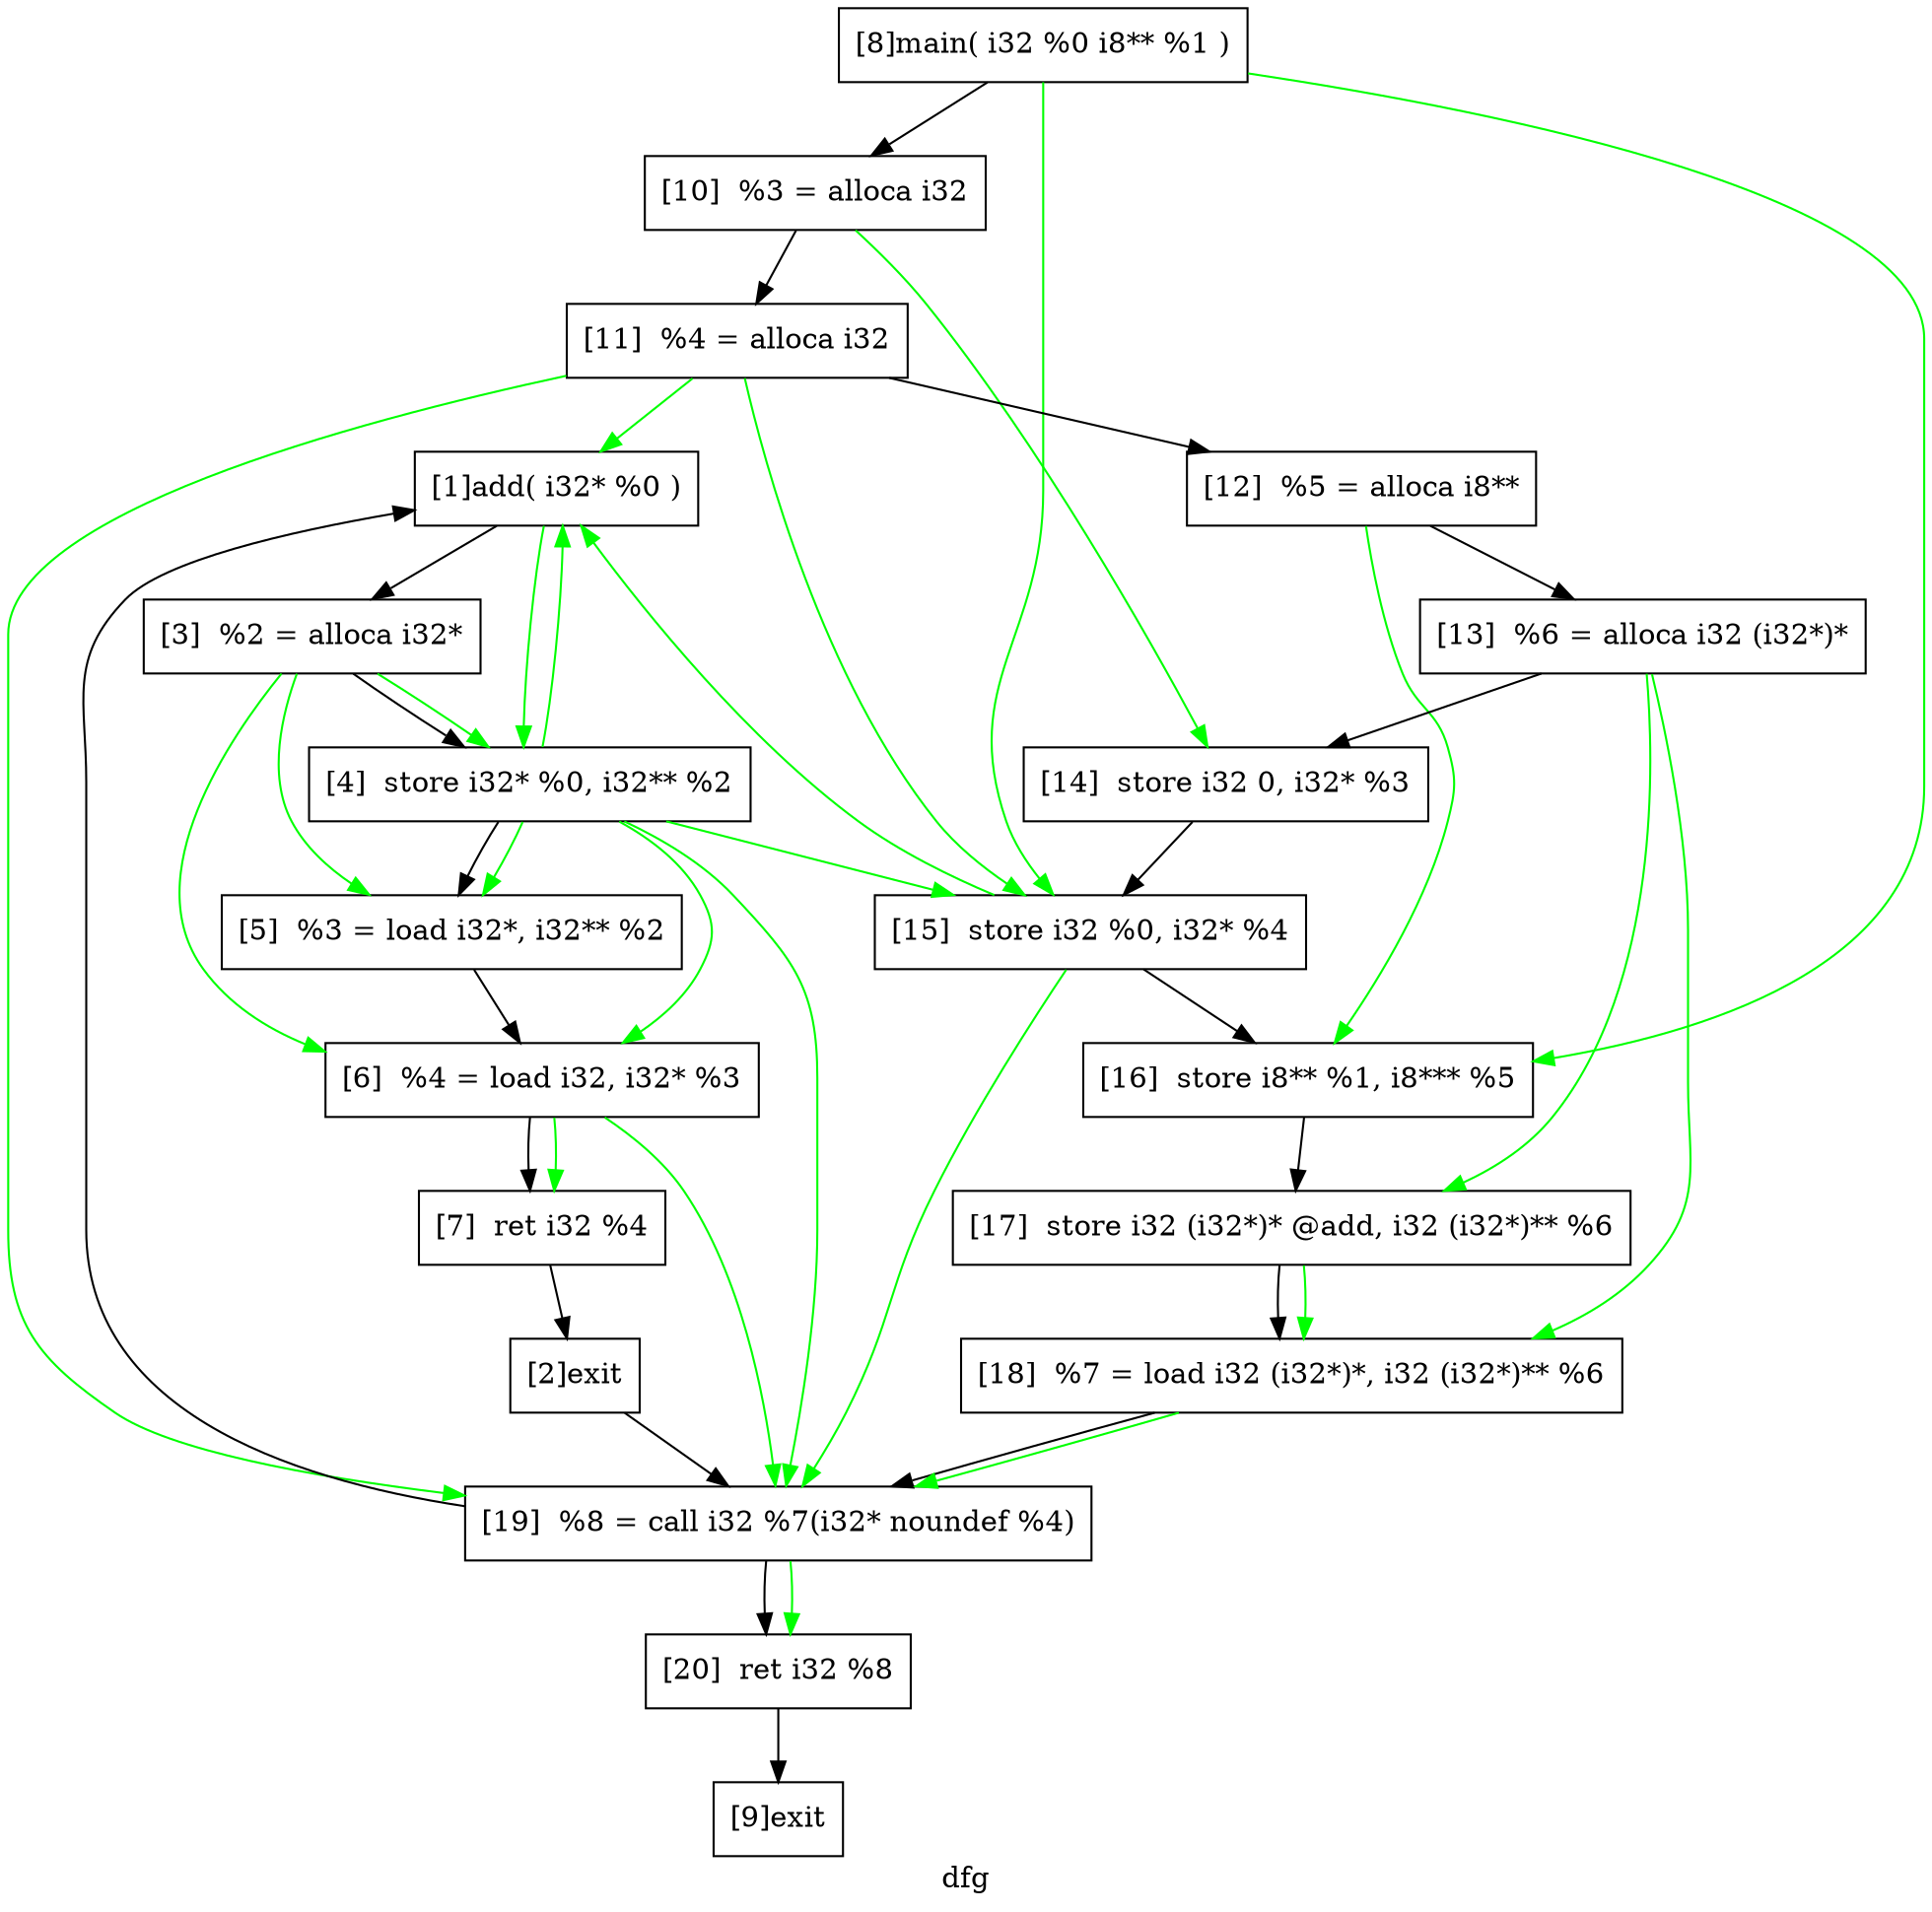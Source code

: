 digraph "dfg"{
	label="dfg";


	// Define the nodes
	N1 [shape=rectangle, color=black,label="[1]add( i32* %0 )"];
	N2 [shape=rectangle, color=black,label="[2]exit"];
	N3 [shape=rectangle, color=black,label="[3]  %2 = alloca i32*"];
	N4 [shape=rectangle, color=black,label="[4]  store i32* %0, i32** %2"];
	N5 [shape=rectangle, color=black,label="[5]  %3 = load i32*, i32** %2"];
	N6 [shape=rectangle, color=black,label="[6]  %4 = load i32, i32* %3"];
	N7 [shape=rectangle, color=black,label="[7]  ret i32 %4"];
	N8 [shape=rectangle, color=black,label="[8]main( i32 %0 i8** %1 )"];
	N9 [shape=rectangle, color=black,label="[9]exit"];
	N10 [shape=rectangle, color=black,label="[10]  %3 = alloca i32"];
	N11 [shape=rectangle, color=black,label="[11]  %4 = alloca i32"];
	N12 [shape=rectangle, color=black,label="[12]  %5 = alloca i8**"];
	N13 [shape=rectangle, color=black,label="[13]  %6 = alloca i32 (i32*)*"];
	N14 [shape=rectangle, color=black,label="[14]  store i32 0, i32* %3"];
	N15 [shape=rectangle, color=black,label="[15]  store i32 %0, i32* %4"];
	N16 [shape=rectangle, color=black,label="[16]  store i8** %1, i8*** %5"];
	N17 [shape=rectangle, color=black,label="[17]  store i32 (i32*)* @add, i32 (i32*)** %6"];
	N18 [shape=rectangle, color=black,label="[18]  %7 = load i32 (i32*)*, i32 (i32*)** %6"];
	N19 [shape=rectangle, color=black,label="[19]  %8 = call i32 %7(i32* noundef %4)"];
	N20 [shape=rectangle, color=black,label="[20]  ret i32 %8"];


	// Define the edges
	N1 -> N3[color=black,label=""];
	N1 -> N4[color=green,label=""];
	N2 -> N19[color=black,label=""];
	N3 -> N4[color=black,label=""];
	N3 -> N4[color=green,label=""];
	N3 -> N5[color=green,label=""];
	N3 -> N6[color=green,label=""];
	N4 -> N1[color=green,label=""];
	N4 -> N5[color=black,label=""];
	N4 -> N5[color=green,label=""];
	N4 -> N6[color=green,label=""];
	N4 -> N15[color=green,label=""];
	N4 -> N19[color=green,label=""];
	N5 -> N6[color=black,label=""];
	N6 -> N7[color=black,label=""];
	N6 -> N7[color=green,label=""];
	N6 -> N19[color=green,label=""];
	N7 -> N2[color=black,label=""];
	N8 -> N10[color=black,label=""];
	N8 -> N15[color=green,label=""];
	N8 -> N16[color=green,label=""];
	N10 -> N11[color=black,label=""];
	N10 -> N14[color=green,label=""];
	N11 -> N1[color=green,label=""];
	N11 -> N12[color=black,label=""];
	N11 -> N15[color=green,label=""];
	N11 -> N19[color=green,label=""];
	N12 -> N13[color=black,label=""];
	N12 -> N16[color=green,label=""];
	N13 -> N14[color=black,label=""];
	N13 -> N17[color=green,label=""];
	N13 -> N18[color=green,label=""];
	N14 -> N15[color=black,label=""];
	N15 -> N1[color=green,label=""];
	N15 -> N16[color=black,label=""];
	N15 -> N19[color=green,label=""];
	N16 -> N17[color=black,label=""];
	N17 -> N18[color=black,label=""];
	N17 -> N18[color=green,label=""];
	N18 -> N19[color=black,label=""];
	N18 -> N19[color=green,label=""];
	N19 -> N1[color=black,label=""];
	N19 -> N20[color=black,label=""];
	N19 -> N20[color=green,label=""];
	N20 -> N9[color=black,label=""];
}
